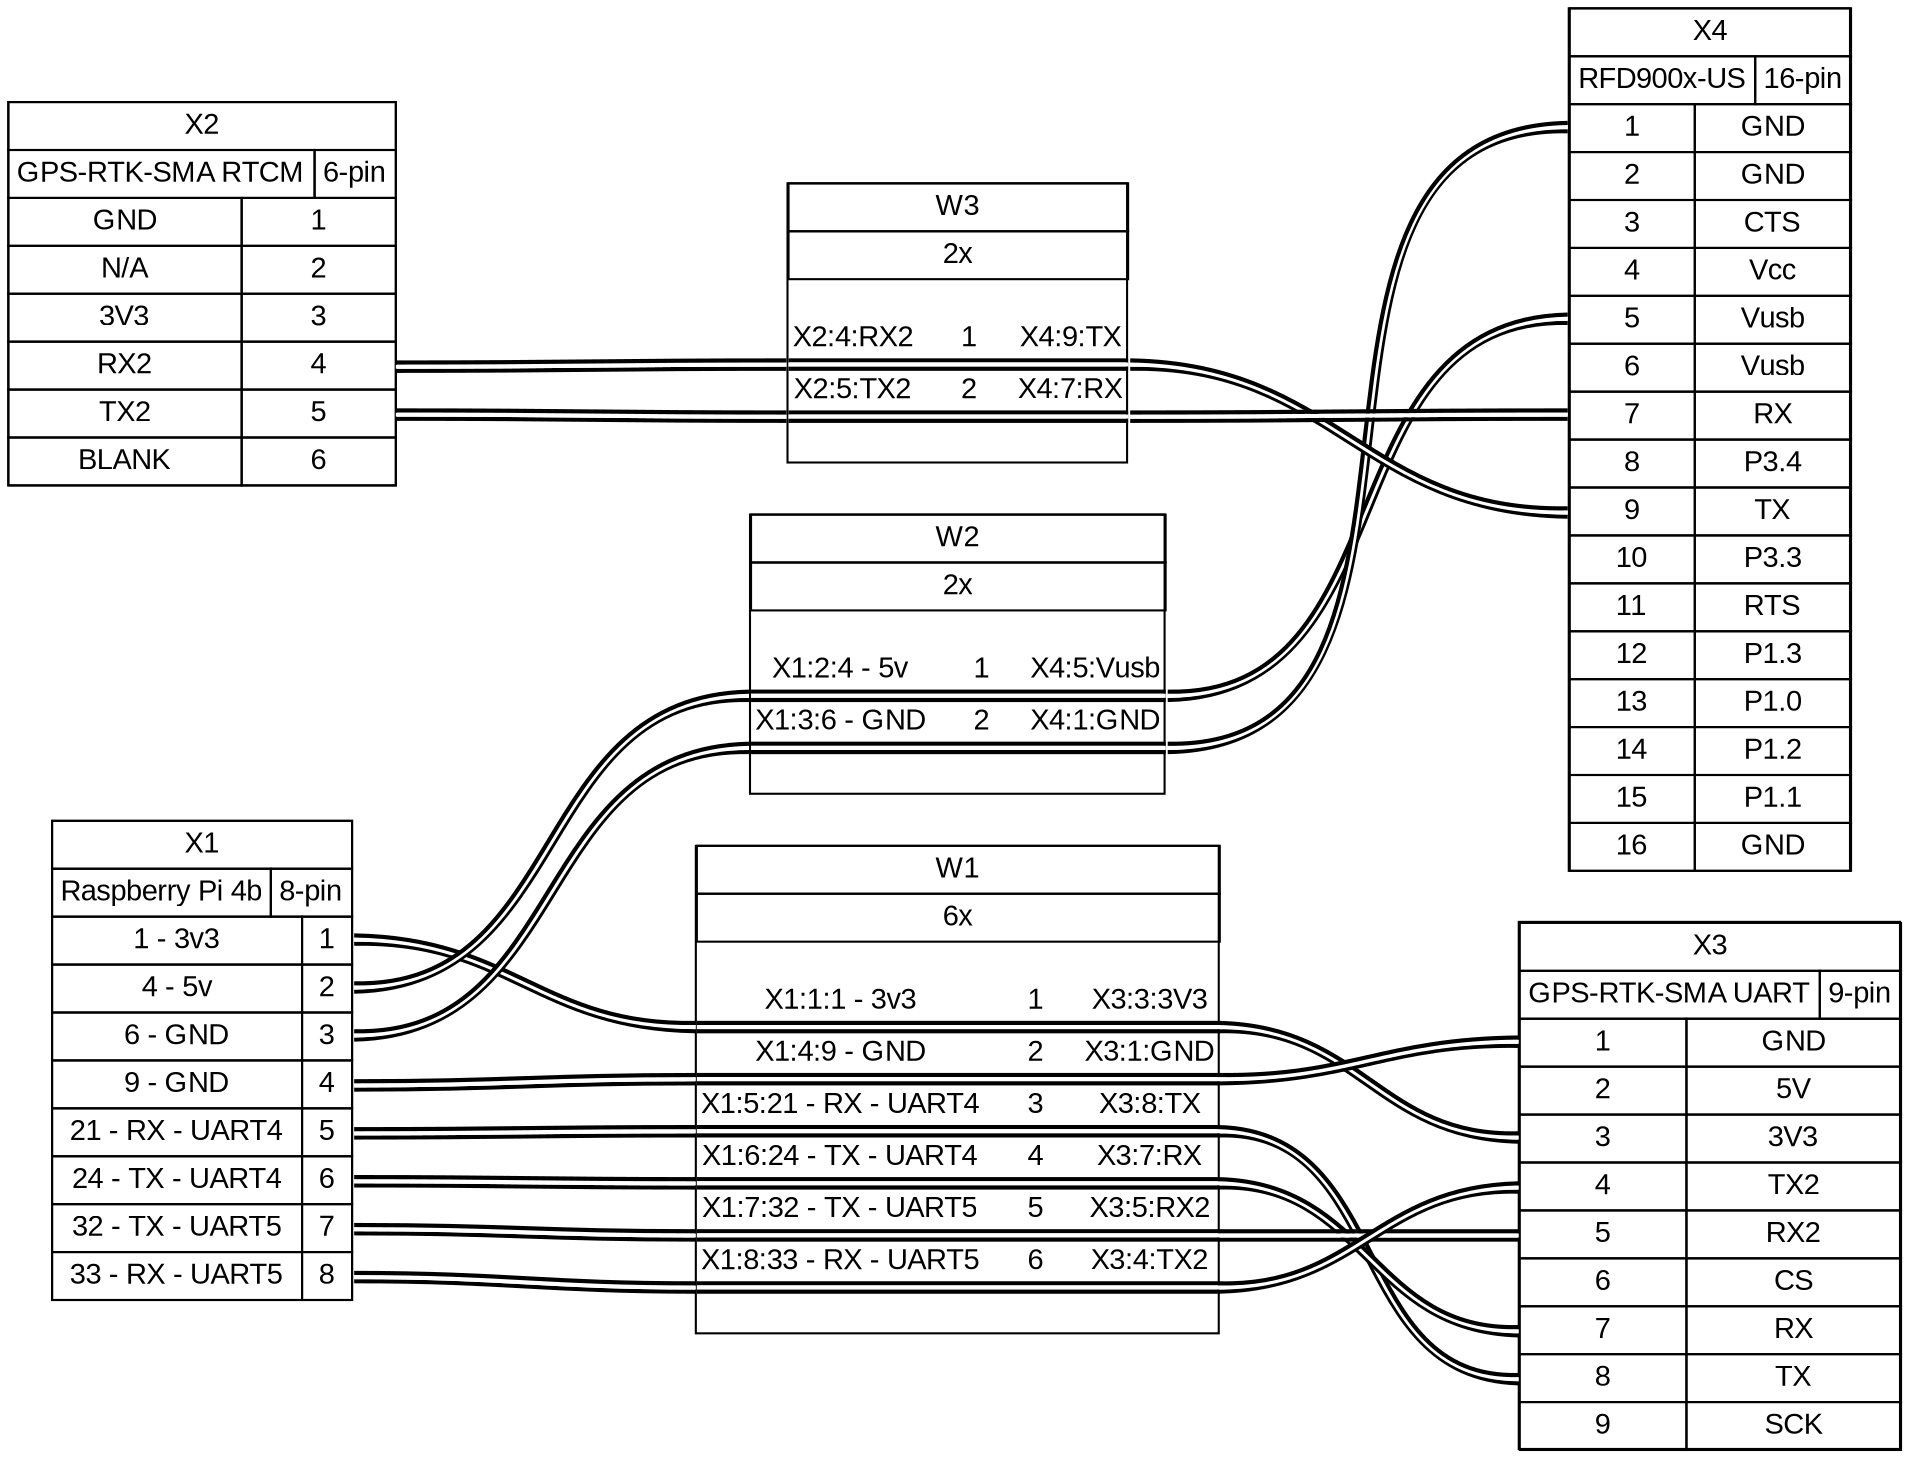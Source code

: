 graph {
// Graph generated by WireViz 0.3.2
// https://github.com/formatc1702/WireViz
	graph [bgcolor="#FFFFFF" fontname=arial nodesep=0.33 rankdir=LR ranksep=2]
	node [fillcolor="#FFFFFF" fontname=arial height=0 margin=0 shape=none style=filled width=0]
	edge [fontname=arial style=bold]
	X1 [label=<
<table border="0" cellspacing="0" cellpadding="0">
 <tr><td>
  <table border="0" cellspacing="0" cellpadding="3" cellborder="1"><tr>
   <td balign="left">X1</td>
  </tr></table>
 </td></tr>
 <tr><td>
  <table border="0" cellspacing="0" cellpadding="3" cellborder="1"><tr>
   <td balign="left">Raspberry Pi 4b</td>
   <td balign="left">8-pin</td>
  </tr></table>
 </td></tr>
 <tr><td>
  <table border="0" cellspacing="0" cellpadding="3" cellborder="1">
   <tr>
    <td>1 - 3v3</td>
    <td port="p1r">1</td>
   </tr>
   <tr>
    <td>4 - 5v</td>
    <td port="p2r">2</td>
   </tr>
   <tr>
    <td>6 - GND</td>
    <td port="p3r">3</td>
   </tr>
   <tr>
    <td>9 - GND</td>
    <td port="p4r">4</td>
   </tr>
   <tr>
    <td>21 - RX - UART4</td>
    <td port="p5r">5</td>
   </tr>
   <tr>
    <td>24 - TX - UART4</td>
    <td port="p6r">6</td>
   </tr>
   <tr>
    <td>32 - TX - UART5</td>
    <td port="p7r">7</td>
   </tr>
   <tr>
    <td>33 - RX - UART5</td>
    <td port="p8r">8</td>
   </tr>
  </table>
 </td></tr>
</table>
> fillcolor="#FFFFFF" shape=box style=filled]
	X2 [label=<
<table border="0" cellspacing="0" cellpadding="0">
 <tr><td>
  <table border="0" cellspacing="0" cellpadding="3" cellborder="1"><tr>
   <td balign="left">X2</td>
  </tr></table>
 </td></tr>
 <tr><td>
  <table border="0" cellspacing="0" cellpadding="3" cellborder="1"><tr>
   <td balign="left">GPS-RTK-SMA RTCM</td>
   <td balign="left">6-pin</td>
  </tr></table>
 </td></tr>
 <tr><td>
  <table border="0" cellspacing="0" cellpadding="3" cellborder="1">
   <tr>
    <td>GND</td>
    <td port="p1r">1</td>
   </tr>
   <tr>
    <td>N/A</td>
    <td port="p2r">2</td>
   </tr>
   <tr>
    <td>3V3</td>
    <td port="p3r">3</td>
   </tr>
   <tr>
    <td>RX2</td>
    <td port="p4r">4</td>
   </tr>
   <tr>
    <td>TX2</td>
    <td port="p5r">5</td>
   </tr>
   <tr>
    <td>BLANK</td>
    <td port="p6r">6</td>
   </tr>
  </table>
 </td></tr>
</table>
> fillcolor="#FFFFFF" shape=box style=filled]
	X3 [label=<
<table border="0" cellspacing="0" cellpadding="0">
 <tr><td>
  <table border="0" cellspacing="0" cellpadding="3" cellborder="1"><tr>
   <td balign="left">X3</td>
  </tr></table>
 </td></tr>
 <tr><td>
  <table border="0" cellspacing="0" cellpadding="3" cellborder="1"><tr>
   <td balign="left">GPS-RTK-SMA UART</td>
   <td balign="left">9-pin</td>
  </tr></table>
 </td></tr>
 <tr><td>
  <table border="0" cellspacing="0" cellpadding="3" cellborder="1">
   <tr>
    <td port="p1l">1</td>
    <td>GND</td>
   </tr>
   <tr>
    <td port="p2l">2</td>
    <td>5V</td>
   </tr>
   <tr>
    <td port="p3l">3</td>
    <td>3V3</td>
   </tr>
   <tr>
    <td port="p4l">4</td>
    <td>TX2</td>
   </tr>
   <tr>
    <td port="p5l">5</td>
    <td>RX2</td>
   </tr>
   <tr>
    <td port="p6l">6</td>
    <td>CS</td>
   </tr>
   <tr>
    <td port="p7l">7</td>
    <td>RX</td>
   </tr>
   <tr>
    <td port="p8l">8</td>
    <td>TX</td>
   </tr>
   <tr>
    <td port="p9l">9</td>
    <td>SCK</td>
   </tr>
  </table>
 </td></tr>
</table>
> fillcolor="#FFFFFF" shape=box style=filled]
	X4 [label=<
<table border="0" cellspacing="0" cellpadding="0">
 <tr><td>
  <table border="0" cellspacing="0" cellpadding="3" cellborder="1"><tr>
   <td balign="left">X4</td>
  </tr></table>
 </td></tr>
 <tr><td>
  <table border="0" cellspacing="0" cellpadding="3" cellborder="1"><tr>
   <td balign="left">RFD900x-US</td>
   <td balign="left">16-pin</td>
  </tr></table>
 </td></tr>
 <tr><td>
  <table border="0" cellspacing="0" cellpadding="3" cellborder="1">
   <tr>
    <td port="p1l">1</td>
    <td>GND</td>
   </tr>
   <tr>
    <td port="p2l">2</td>
    <td>GND</td>
   </tr>
   <tr>
    <td port="p3l">3</td>
    <td>CTS</td>
   </tr>
   <tr>
    <td port="p4l">4</td>
    <td>Vcc</td>
   </tr>
   <tr>
    <td port="p5l">5</td>
    <td>Vusb</td>
   </tr>
   <tr>
    <td port="p6l">6</td>
    <td>Vusb</td>
   </tr>
   <tr>
    <td port="p7l">7</td>
    <td>RX</td>
   </tr>
   <tr>
    <td port="p8l">8</td>
    <td>P3.4</td>
   </tr>
   <tr>
    <td port="p9l">9</td>
    <td>TX</td>
   </tr>
   <tr>
    <td port="p10l">10</td>
    <td>P3.3</td>
   </tr>
   <tr>
    <td port="p11l">11</td>
    <td>RTS</td>
   </tr>
   <tr>
    <td port="p12l">12</td>
    <td>P1.3</td>
   </tr>
   <tr>
    <td port="p13l">13</td>
    <td>P1.0</td>
   </tr>
   <tr>
    <td port="p14l">14</td>
    <td>P1.2</td>
   </tr>
   <tr>
    <td port="p15l">15</td>
    <td>P1.1</td>
   </tr>
   <tr>
    <td port="p16l">16</td>
    <td>GND</td>
   </tr>
  </table>
 </td></tr>
</table>
> fillcolor="#FFFFFF" shape=box style=filled]
	edge [color="#000000:#ffffff:#000000"]
	X1:p1r:e -- W1:w1:w
	W1:w1:e -- X3:p3l:w
	edge [color="#000000:#ffffff:#000000"]
	X1:p4r:e -- W1:w2:w
	W1:w2:e -- X3:p1l:w
	edge [color="#000000:#ffffff:#000000"]
	X1:p5r:e -- W1:w3:w
	W1:w3:e -- X3:p8l:w
	edge [color="#000000:#ffffff:#000000"]
	X1:p6r:e -- W1:w4:w
	W1:w4:e -- X3:p7l:w
	edge [color="#000000:#ffffff:#000000"]
	X1:p7r:e -- W1:w5:w
	W1:w5:e -- X3:p5l:w
	edge [color="#000000:#ffffff:#000000"]
	X1:p8r:e -- W1:w6:w
	W1:w6:e -- X3:p4l:w
	W1 [label=<
<table border="0" cellspacing="0" cellpadding="0">
 <tr><td>
  <table border="0" cellspacing="0" cellpadding="3" cellborder="1"><tr>
   <td balign="left">W1</td>
  </tr></table>
 </td></tr>
 <tr><td>
  <table border="0" cellspacing="0" cellpadding="3" cellborder="1"><tr>
   <td balign="left">6x</td>
  </tr></table>
 </td></tr>
 <tr><td>
  <table border="0" cellspacing="0" cellborder="0">
   <tr><td>&nbsp;</td></tr>
   <tr>
    <td>X1:1:1 - 3v3</td>
    <td>
     1
    </td>
    <td>X3:3:3V3</td>
   </tr>
   <tr>
    <td colspan="3" border="0" cellspacing="0" cellpadding="0" port="w1" height="6">
     <table cellspacing="0" cellborder="0" border="0">
      <tr><td colspan="3" cellpadding="0" height="2" bgcolor="#000000" border="0"></td></tr>
      <tr><td colspan="3" cellpadding="0" height="2" bgcolor="#ffffff" border="0"></td></tr>
      <tr><td colspan="3" cellpadding="0" height="2" bgcolor="#000000" border="0"></td></tr>
     </table>
    </td>
   </tr>
   <tr>
    <td>X1:4:9 - GND</td>
    <td>
     2
    </td>
    <td>X3:1:GND</td>
   </tr>
   <tr>
    <td colspan="3" border="0" cellspacing="0" cellpadding="0" port="w2" height="6">
     <table cellspacing="0" cellborder="0" border="0">
      <tr><td colspan="3" cellpadding="0" height="2" bgcolor="#000000" border="0"></td></tr>
      <tr><td colspan="3" cellpadding="0" height="2" bgcolor="#ffffff" border="0"></td></tr>
      <tr><td colspan="3" cellpadding="0" height="2" bgcolor="#000000" border="0"></td></tr>
     </table>
    </td>
   </tr>
   <tr>
    <td>X1:5:21 - RX - UART4</td>
    <td>
     3
    </td>
    <td>X3:8:TX</td>
   </tr>
   <tr>
    <td colspan="3" border="0" cellspacing="0" cellpadding="0" port="w3" height="6">
     <table cellspacing="0" cellborder="0" border="0">
      <tr><td colspan="3" cellpadding="0" height="2" bgcolor="#000000" border="0"></td></tr>
      <tr><td colspan="3" cellpadding="0" height="2" bgcolor="#ffffff" border="0"></td></tr>
      <tr><td colspan="3" cellpadding="0" height="2" bgcolor="#000000" border="0"></td></tr>
     </table>
    </td>
   </tr>
   <tr>
    <td>X1:6:24 - TX - UART4</td>
    <td>
     4
    </td>
    <td>X3:7:RX</td>
   </tr>
   <tr>
    <td colspan="3" border="0" cellspacing="0" cellpadding="0" port="w4" height="6">
     <table cellspacing="0" cellborder="0" border="0">
      <tr><td colspan="3" cellpadding="0" height="2" bgcolor="#000000" border="0"></td></tr>
      <tr><td colspan="3" cellpadding="0" height="2" bgcolor="#ffffff" border="0"></td></tr>
      <tr><td colspan="3" cellpadding="0" height="2" bgcolor="#000000" border="0"></td></tr>
     </table>
    </td>
   </tr>
   <tr>
    <td>X1:7:32 - TX - UART5</td>
    <td>
     5
    </td>
    <td>X3:5:RX2</td>
   </tr>
   <tr>
    <td colspan="3" border="0" cellspacing="0" cellpadding="0" port="w5" height="6">
     <table cellspacing="0" cellborder="0" border="0">
      <tr><td colspan="3" cellpadding="0" height="2" bgcolor="#000000" border="0"></td></tr>
      <tr><td colspan="3" cellpadding="0" height="2" bgcolor="#ffffff" border="0"></td></tr>
      <tr><td colspan="3" cellpadding="0" height="2" bgcolor="#000000" border="0"></td></tr>
     </table>
    </td>
   </tr>
   <tr>
    <td>X1:8:33 - RX - UART5</td>
    <td>
     6
    </td>
    <td>X3:4:TX2</td>
   </tr>
   <tr>
    <td colspan="3" border="0" cellspacing="0" cellpadding="0" port="w6" height="6">
     <table cellspacing="0" cellborder="0" border="0">
      <tr><td colspan="3" cellpadding="0" height="2" bgcolor="#000000" border="0"></td></tr>
      <tr><td colspan="3" cellpadding="0" height="2" bgcolor="#ffffff" border="0"></td></tr>
      <tr><td colspan="3" cellpadding="0" height="2" bgcolor="#000000" border="0"></td></tr>
     </table>
    </td>
   </tr>
   <tr><td>&nbsp;</td></tr>
  </table>
 </td></tr>
</table>
> fillcolor="#FFFFFF" shape=box style=filled]
	edge [color="#000000:#ffffff:#000000"]
	X1:p2r:e -- W2:w1:w
	W2:w1:e -- X4:p5l:w
	edge [color="#000000:#ffffff:#000000"]
	X1:p3r:e -- W2:w2:w
	W2:w2:e -- X4:p1l:w
	W2 [label=<
<table border="0" cellspacing="0" cellpadding="0">
 <tr><td>
  <table border="0" cellspacing="0" cellpadding="3" cellborder="1"><tr>
   <td balign="left">W2</td>
  </tr></table>
 </td></tr>
 <tr><td>
  <table border="0" cellspacing="0" cellpadding="3" cellborder="1"><tr>
   <td balign="left">2x</td>
  </tr></table>
 </td></tr>
 <tr><td>
  <table border="0" cellspacing="0" cellborder="0">
   <tr><td>&nbsp;</td></tr>
   <tr>
    <td>X1:2:4 - 5v</td>
    <td>
     1
    </td>
    <td>X4:5:Vusb</td>
   </tr>
   <tr>
    <td colspan="3" border="0" cellspacing="0" cellpadding="0" port="w1" height="6">
     <table cellspacing="0" cellborder="0" border="0">
      <tr><td colspan="3" cellpadding="0" height="2" bgcolor="#000000" border="0"></td></tr>
      <tr><td colspan="3" cellpadding="0" height="2" bgcolor="#ffffff" border="0"></td></tr>
      <tr><td colspan="3" cellpadding="0" height="2" bgcolor="#000000" border="0"></td></tr>
     </table>
    </td>
   </tr>
   <tr>
    <td>X1:3:6 - GND</td>
    <td>
     2
    </td>
    <td>X4:1:GND</td>
   </tr>
   <tr>
    <td colspan="3" border="0" cellspacing="0" cellpadding="0" port="w2" height="6">
     <table cellspacing="0" cellborder="0" border="0">
      <tr><td colspan="3" cellpadding="0" height="2" bgcolor="#000000" border="0"></td></tr>
      <tr><td colspan="3" cellpadding="0" height="2" bgcolor="#ffffff" border="0"></td></tr>
      <tr><td colspan="3" cellpadding="0" height="2" bgcolor="#000000" border="0"></td></tr>
     </table>
    </td>
   </tr>
   <tr><td>&nbsp;</td></tr>
  </table>
 </td></tr>
</table>
> fillcolor="#FFFFFF" shape=box style=filled]
	edge [color="#000000:#ffffff:#000000"]
	X2:p4r:e -- W3:w1:w
	W3:w1:e -- X4:p9l:w
	edge [color="#000000:#ffffff:#000000"]
	X2:p5r:e -- W3:w2:w
	W3:w2:e -- X4:p7l:w
	W3 [label=<
<table border="0" cellspacing="0" cellpadding="0">
 <tr><td>
  <table border="0" cellspacing="0" cellpadding="3" cellborder="1"><tr>
   <td balign="left">W3</td>
  </tr></table>
 </td></tr>
 <tr><td>
  <table border="0" cellspacing="0" cellpadding="3" cellborder="1"><tr>
   <td balign="left">2x</td>
  </tr></table>
 </td></tr>
 <tr><td>
  <table border="0" cellspacing="0" cellborder="0">
   <tr><td>&nbsp;</td></tr>
   <tr>
    <td>X2:4:RX2</td>
    <td>
     1
    </td>
    <td>X4:9:TX</td>
   </tr>
   <tr>
    <td colspan="3" border="0" cellspacing="0" cellpadding="0" port="w1" height="6">
     <table cellspacing="0" cellborder="0" border="0">
      <tr><td colspan="3" cellpadding="0" height="2" bgcolor="#000000" border="0"></td></tr>
      <tr><td colspan="3" cellpadding="0" height="2" bgcolor="#ffffff" border="0"></td></tr>
      <tr><td colspan="3" cellpadding="0" height="2" bgcolor="#000000" border="0"></td></tr>
     </table>
    </td>
   </tr>
   <tr>
    <td>X2:5:TX2</td>
    <td>
     2
    </td>
    <td>X4:7:RX</td>
   </tr>
   <tr>
    <td colspan="3" border="0" cellspacing="0" cellpadding="0" port="w2" height="6">
     <table cellspacing="0" cellborder="0" border="0">
      <tr><td colspan="3" cellpadding="0" height="2" bgcolor="#000000" border="0"></td></tr>
      <tr><td colspan="3" cellpadding="0" height="2" bgcolor="#ffffff" border="0"></td></tr>
      <tr><td colspan="3" cellpadding="0" height="2" bgcolor="#000000" border="0"></td></tr>
     </table>
    </td>
   </tr>
   <tr><td>&nbsp;</td></tr>
  </table>
 </td></tr>
</table>
> fillcolor="#FFFFFF" shape=box style=filled]
}
